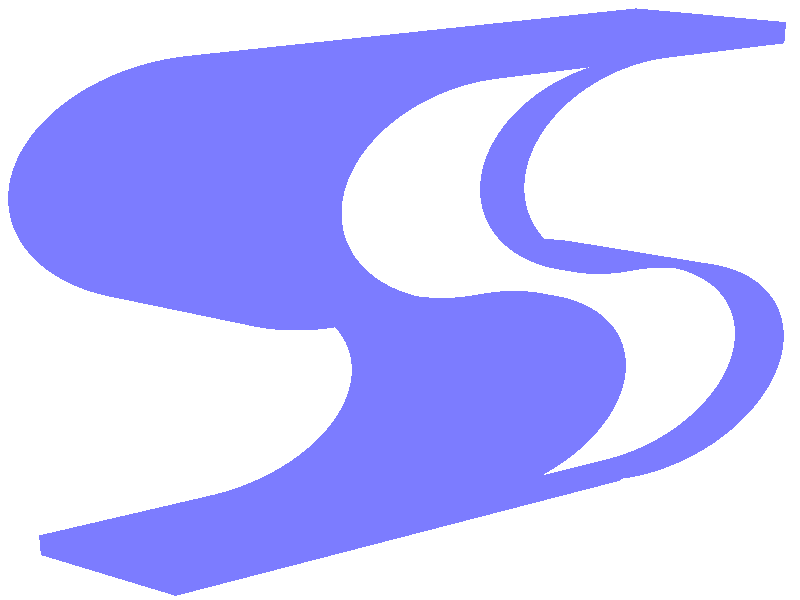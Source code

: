 #include "colors.inc"

global_settings { max_trace_level 255 }

#declare Dark_Crystal = texture {
  pigment {
    color rgbf < 0.2,0.2,1,1 >
  }
  finish {
    specular 0.5
    roughness 0.07
  }
}

#declare Light_Crystal = texture {
  pigment {
    color rgbf < 1,1,1,0.2 >
  }
  finish {
    ambient 0.4
    specular 0.5
    roughness 0.07
  }
}

union {
merge {
  difference {
    merge {
      box { <10,0,-5>,<0,22,5> }
      cylinder { <10,11,-5>,<10,11,5>,11 }
      }
    cylinder { <0,10,-6>,<0,10,6>,10 }
  }
  difference {
    merge {
      box { <10,-20,-5>,<0,0,5> }
      cylinder { <0,-10,-5>,<0,-10,5>,10 }
      }
    cylinder { <10,-10,-6>,<10,-10,6>,10 }
  }
  box { <0,20,-5>,<-21,22,5> }
  texture { Dark_Crystal }
}

merge {
  difference {
    merge {
      box { <0,0,-4>,<-10,20,4> }
      cylinder { <0,10,-4>,<0,10,4>,10 }
      }
    cylinder { <-10,10,-6>,<-10,10,6>,10 }
  }
  difference {
    merge {
      box { <0,-20,-4>,<-10,0,4> }
      cylinder { <-10,-10,-4>,<-10,-10,4>,10 }
      }
    cylinder { <0,-10,-6>,<0,-10,6>,10 }
  }
  texture { Light_Crystal }
  }

merge {
  difference {
    merge {
      box { <-10,0,-5>,<-12,20,5> }
      cylinder { <-10,10,-5>,<-10,10,5>,10 }
      }
    union {
      cylinder { <-12,10,-6>,<-12,10,6>,10 }
      box { <-12,0,-6>,<-22,20,6> }
      }
  }
  difference {
    merge {
      box { <-10,0,-5>,<-12,-20,5> }
      cylinder { <-12,-11,-5>,<-12,-11,5>,11 }
      }
    union {
      cylinder { <-10,-10,-6>,<-10,-10,6>,10 }
      box { <0,-20,-6>,<-10,0,6> }
      }
  }
  box { <21,-22,-5>,<-10,-20,5> }
  texture { Dark_Crystal }
  }

rotate <0,-45,0>
rotate <20,0,0>
}
sky_sphere {
    pigment { color rgb <1,1,1> }
}

camera {
  location  < 0, 0, 150 >
  up <0,1.4,0>
  right <1,0,0>
  look_at   < 1, -1.5, 0 >
  angle 15
}

